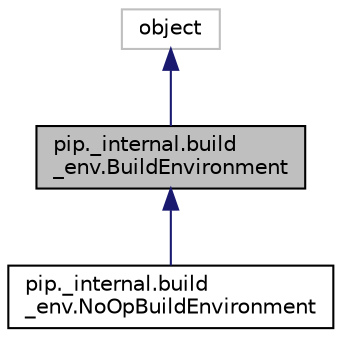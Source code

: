 digraph "pip._internal.build_env.BuildEnvironment"
{
  edge [fontname="Helvetica",fontsize="10",labelfontname="Helvetica",labelfontsize="10"];
  node [fontname="Helvetica",fontsize="10",shape=record];
  Node0 [label="pip._internal.build\l_env.BuildEnvironment",height=0.2,width=0.4,color="black", fillcolor="grey75", style="filled", fontcolor="black"];
  Node1 -> Node0 [dir="back",color="midnightblue",fontsize="10",style="solid",fontname="Helvetica"];
  Node1 [label="object",height=0.2,width=0.4,color="grey75", fillcolor="white", style="filled"];
  Node0 -> Node2 [dir="back",color="midnightblue",fontsize="10",style="solid",fontname="Helvetica"];
  Node2 [label="pip._internal.build\l_env.NoOpBuildEnvironment",height=0.2,width=0.4,color="black", fillcolor="white", style="filled",URL="$classpip_1_1__internal_1_1build__env_1_1_no_op_build_environment.html"];
}
